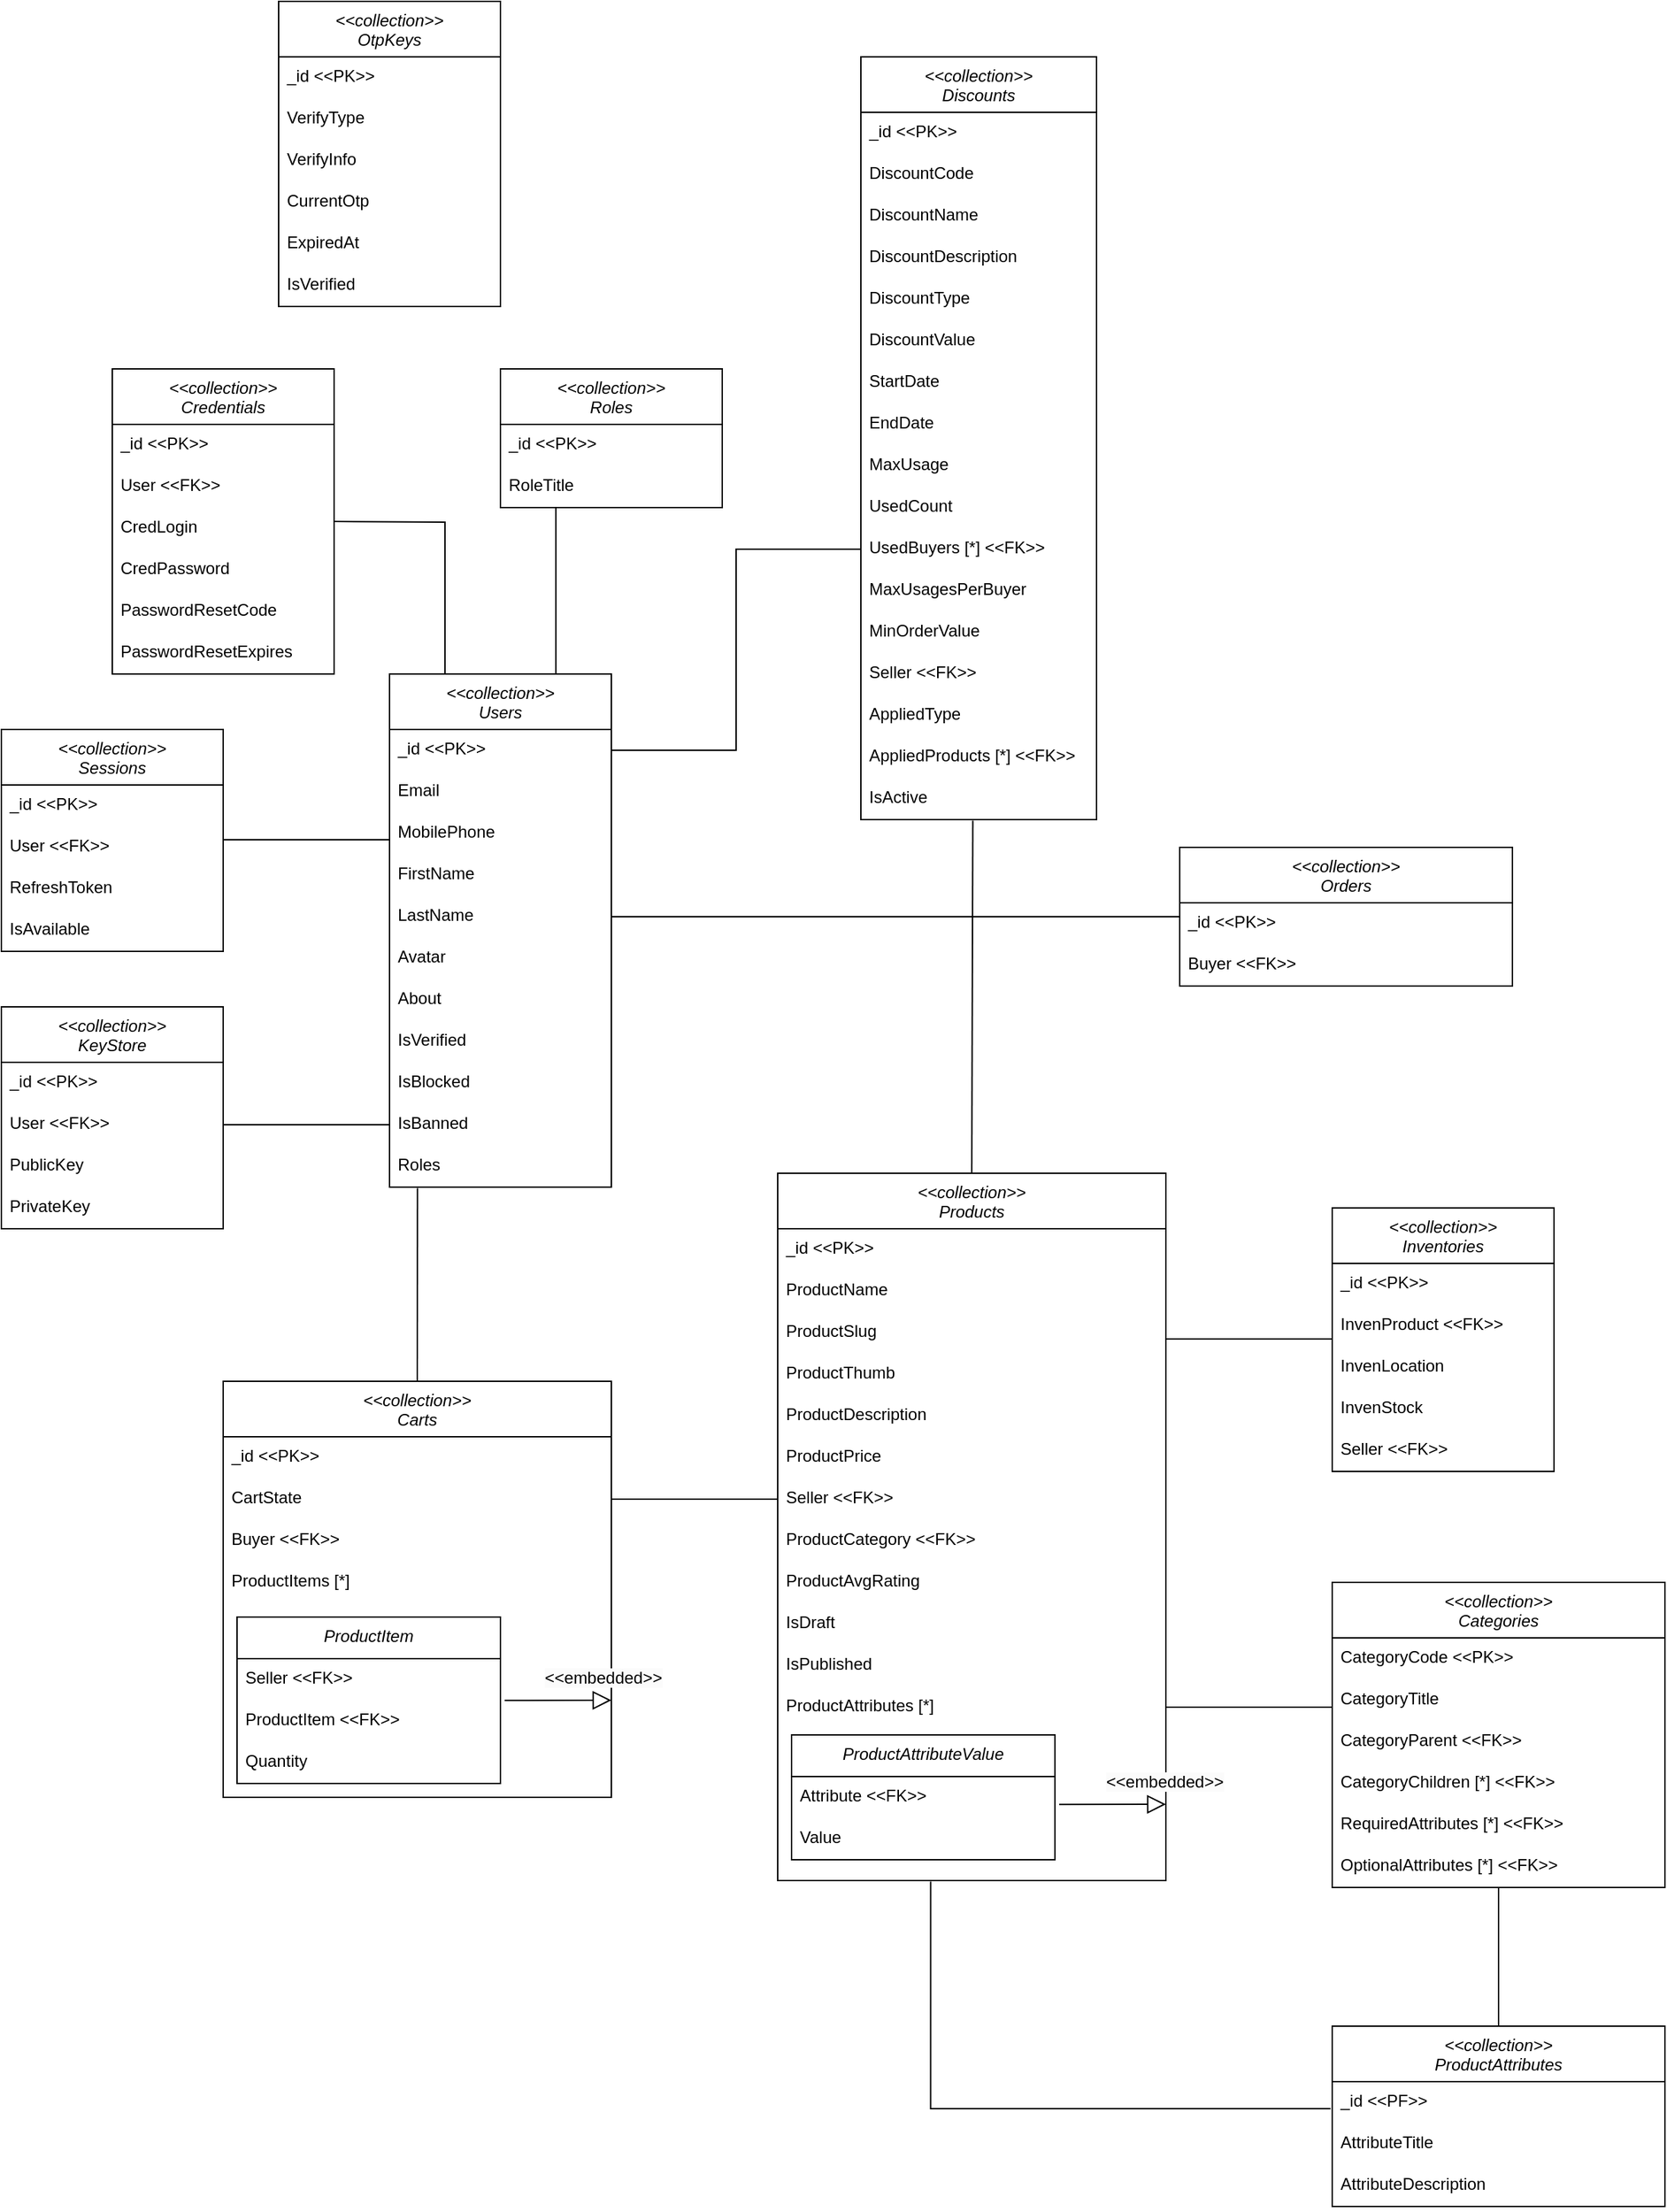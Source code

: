 <mxfile version="24.1.0" type="device">
  <diagram id="C5RBs43oDa-KdzZeNtuy" name="Page-1">
    <mxGraphModel dx="2567" dy="547" grid="1" gridSize="10" guides="1" tooltips="1" connect="1" arrows="1" fold="1" page="1" pageScale="1" pageWidth="827" pageHeight="1169" math="0" shadow="0">
      <root>
        <mxCell id="WIyWlLk6GJQsqaUBKTNV-0" />
        <mxCell id="WIyWlLk6GJQsqaUBKTNV-1" parent="WIyWlLk6GJQsqaUBKTNV-0" />
        <mxCell id="zkfFHV4jXpPFQw0GAbJ--0" value="&lt;&lt;collection&gt;&gt;&#xa;Users" style="swimlane;fontStyle=2;align=center;verticalAlign=top;childLayout=stackLayout;horizontal=1;startSize=40;horizontalStack=0;resizeParent=1;resizeLast=0;collapsible=1;marginBottom=0;rounded=0;shadow=0;strokeWidth=1;" parent="WIyWlLk6GJQsqaUBKTNV-1" vertex="1">
          <mxGeometry x="-960" y="485" width="160" height="370" as="geometry">
            <mxRectangle x="160" y="80" width="160" height="40" as="alternateBounds" />
          </mxGeometry>
        </mxCell>
        <mxCell id="BMpiNezJThqF7unWmKYK-3" value="_id &lt;&lt;PK&gt;&gt;" style="text;align=left;verticalAlign=top;spacingLeft=4;spacingRight=4;overflow=hidden;rotatable=0;points=[[0,0.5],[1,0.5]];portConstraint=eastwest;" parent="zkfFHV4jXpPFQw0GAbJ--0" vertex="1">
          <mxGeometry y="40" width="160" height="30" as="geometry" />
        </mxCell>
        <mxCell id="BMpiNezJThqF7unWmKYK-8" value="Email" style="text;align=left;verticalAlign=top;spacingLeft=4;spacingRight=4;overflow=hidden;rotatable=0;points=[[0,0.5],[1,0.5]];portConstraint=eastwest;" parent="zkfFHV4jXpPFQw0GAbJ--0" vertex="1">
          <mxGeometry y="70" width="160" height="30" as="geometry" />
        </mxCell>
        <mxCell id="BMpiNezJThqF7unWmKYK-13" value="MobilePhone" style="text;align=left;verticalAlign=top;spacingLeft=4;spacingRight=4;overflow=hidden;rotatable=0;points=[[0,0.5],[1,0.5]];portConstraint=eastwest;" parent="zkfFHV4jXpPFQw0GAbJ--0" vertex="1">
          <mxGeometry y="100" width="160" height="30" as="geometry" />
        </mxCell>
        <mxCell id="BMpiNezJThqF7unWmKYK-4" value="FirstName" style="text;align=left;verticalAlign=top;spacingLeft=4;spacingRight=4;overflow=hidden;rotatable=0;points=[[0,0.5],[1,0.5]];portConstraint=eastwest;" parent="zkfFHV4jXpPFQw0GAbJ--0" vertex="1">
          <mxGeometry y="130" width="160" height="30" as="geometry" />
        </mxCell>
        <mxCell id="BMpiNezJThqF7unWmKYK-5" value="LastName" style="text;align=left;verticalAlign=top;spacingLeft=4;spacingRight=4;overflow=hidden;rotatable=0;points=[[0,0.5],[1,0.5]];portConstraint=eastwest;" parent="zkfFHV4jXpPFQw0GAbJ--0" vertex="1">
          <mxGeometry y="160" width="160" height="30" as="geometry" />
        </mxCell>
        <mxCell id="BMpiNezJThqF7unWmKYK-6" value="Avatar" style="text;align=left;verticalAlign=top;spacingLeft=4;spacingRight=4;overflow=hidden;rotatable=0;points=[[0,0.5],[1,0.5]];portConstraint=eastwest;" parent="zkfFHV4jXpPFQw0GAbJ--0" vertex="1">
          <mxGeometry y="190" width="160" height="30" as="geometry" />
        </mxCell>
        <mxCell id="BMpiNezJThqF7unWmKYK-7" value="About" style="text;align=left;verticalAlign=top;spacingLeft=4;spacingRight=4;overflow=hidden;rotatable=0;points=[[0,0.5],[1,0.5]];portConstraint=eastwest;" parent="zkfFHV4jXpPFQw0GAbJ--0" vertex="1">
          <mxGeometry y="220" width="160" height="30" as="geometry" />
        </mxCell>
        <mxCell id="BMpiNezJThqF7unWmKYK-9" value="IsVerified" style="text;align=left;verticalAlign=top;spacingLeft=4;spacingRight=4;overflow=hidden;rotatable=0;points=[[0,0.5],[1,0.5]];portConstraint=eastwest;" parent="zkfFHV4jXpPFQw0GAbJ--0" vertex="1">
          <mxGeometry y="250" width="160" height="30" as="geometry" />
        </mxCell>
        <mxCell id="BMpiNezJThqF7unWmKYK-12" value="IsBlocked" style="text;align=left;verticalAlign=top;spacingLeft=4;spacingRight=4;overflow=hidden;rotatable=0;points=[[0,0.5],[1,0.5]];portConstraint=eastwest;" parent="zkfFHV4jXpPFQw0GAbJ--0" vertex="1">
          <mxGeometry y="280" width="160" height="30" as="geometry" />
        </mxCell>
        <mxCell id="BMpiNezJThqF7unWmKYK-11" value="IsBanned" style="text;align=left;verticalAlign=top;spacingLeft=4;spacingRight=4;overflow=hidden;rotatable=0;points=[[0,0.5],[1,0.5]];portConstraint=eastwest;" parent="zkfFHV4jXpPFQw0GAbJ--0" vertex="1">
          <mxGeometry y="310" width="160" height="30" as="geometry" />
        </mxCell>
        <mxCell id="BMpiNezJThqF7unWmKYK-10" value="Roles" style="text;align=left;verticalAlign=top;spacingLeft=4;spacingRight=4;overflow=hidden;rotatable=0;points=[[0,0.5],[1,0.5]];portConstraint=eastwest;" parent="zkfFHV4jXpPFQw0GAbJ--0" vertex="1">
          <mxGeometry y="340" width="160" height="30" as="geometry" />
        </mxCell>
        <mxCell id="lzlX85QgxQaSngOFVRIw-0" value="&lt;&lt;collection&gt;&gt;&#xa;Roles" style="swimlane;fontStyle=2;align=center;verticalAlign=top;childLayout=stackLayout;horizontal=1;startSize=40;horizontalStack=0;resizeParent=1;resizeLast=0;collapsible=1;marginBottom=0;rounded=0;shadow=0;strokeWidth=1;" parent="WIyWlLk6GJQsqaUBKTNV-1" vertex="1">
          <mxGeometry x="-880" y="265" width="160" height="100" as="geometry">
            <mxRectangle x="360" y="80" width="160" height="40" as="alternateBounds" />
          </mxGeometry>
        </mxCell>
        <mxCell id="lzlX85QgxQaSngOFVRIw-1" value="_id &lt;&lt;PK&gt;&gt;" style="text;align=left;verticalAlign=top;spacingLeft=4;spacingRight=4;overflow=hidden;rotatable=0;points=[[0,0.5],[1,0.5]];portConstraint=eastwest;" parent="lzlX85QgxQaSngOFVRIw-0" vertex="1">
          <mxGeometry y="40" width="160" height="30" as="geometry" />
        </mxCell>
        <mxCell id="lzlX85QgxQaSngOFVRIw-2" value="RoleTitle" style="text;align=left;verticalAlign=top;spacingLeft=4;spacingRight=4;overflow=hidden;rotatable=0;points=[[0,0.5],[1,0.5]];portConstraint=eastwest;" parent="lzlX85QgxQaSngOFVRIw-0" vertex="1">
          <mxGeometry y="70" width="160" height="30" as="geometry" />
        </mxCell>
        <mxCell id="1vI2yEP9vVO588PLouON-0" value="&lt;&lt;collection&gt;&gt;&#xa;KeyStore" style="swimlane;fontStyle=2;align=center;verticalAlign=top;childLayout=stackLayout;horizontal=1;startSize=40;horizontalStack=0;resizeParent=1;resizeLast=0;collapsible=1;marginBottom=0;rounded=0;shadow=0;strokeWidth=1;" parent="WIyWlLk6GJQsqaUBKTNV-1" vertex="1">
          <mxGeometry x="-1240" y="725" width="160" height="160" as="geometry">
            <mxRectangle x="360" y="160" width="160" height="40" as="alternateBounds" />
          </mxGeometry>
        </mxCell>
        <mxCell id="1vI2yEP9vVO588PLouON-1" value="_id &lt;&lt;PK&gt;&gt;" style="text;align=left;verticalAlign=top;spacingLeft=4;spacingRight=4;overflow=hidden;rotatable=0;points=[[0,0.5],[1,0.5]];portConstraint=eastwest;" parent="1vI2yEP9vVO588PLouON-0" vertex="1">
          <mxGeometry y="40" width="160" height="30" as="geometry" />
        </mxCell>
        <mxCell id="1vI2yEP9vVO588PLouON-2" value="User &lt;&lt;FK&gt;&gt;" style="text;align=left;verticalAlign=top;spacingLeft=4;spacingRight=4;overflow=hidden;rotatable=0;points=[[0,0.5],[1,0.5]];portConstraint=eastwest;" parent="1vI2yEP9vVO588PLouON-0" vertex="1">
          <mxGeometry y="70" width="160" height="30" as="geometry" />
        </mxCell>
        <mxCell id="1vI2yEP9vVO588PLouON-8" value="PublicKey" style="text;align=left;verticalAlign=top;spacingLeft=4;spacingRight=4;overflow=hidden;rotatable=0;points=[[0,0.5],[1,0.5]];portConstraint=eastwest;" parent="1vI2yEP9vVO588PLouON-0" vertex="1">
          <mxGeometry y="100" width="160" height="30" as="geometry" />
        </mxCell>
        <mxCell id="1vI2yEP9vVO588PLouON-9" value="PrivateKey" style="text;align=left;verticalAlign=top;spacingLeft=4;spacingRight=4;overflow=hidden;rotatable=0;points=[[0,0.5],[1,0.5]];portConstraint=eastwest;" parent="1vI2yEP9vVO588PLouON-0" vertex="1">
          <mxGeometry y="130" width="160" height="30" as="geometry" />
        </mxCell>
        <mxCell id="1vI2yEP9vVO588PLouON-3" value="&lt;&lt;collection&gt;&gt;&#xa;Sessions" style="swimlane;fontStyle=2;align=center;verticalAlign=top;childLayout=stackLayout;horizontal=1;startSize=40;horizontalStack=0;resizeParent=1;resizeLast=0;collapsible=1;marginBottom=0;rounded=0;shadow=0;strokeWidth=1;" parent="WIyWlLk6GJQsqaUBKTNV-1" vertex="1">
          <mxGeometry x="-1240" y="525" width="160" height="160" as="geometry">
            <mxRectangle x="360" y="160" width="160" height="40" as="alternateBounds" />
          </mxGeometry>
        </mxCell>
        <mxCell id="1vI2yEP9vVO588PLouON-4" value="_id &lt;&lt;PK&gt;&gt;" style="text;align=left;verticalAlign=top;spacingLeft=4;spacingRight=4;overflow=hidden;rotatable=0;points=[[0,0.5],[1,0.5]];portConstraint=eastwest;" parent="1vI2yEP9vVO588PLouON-3" vertex="1">
          <mxGeometry y="40" width="160" height="30" as="geometry" />
        </mxCell>
        <mxCell id="1vI2yEP9vVO588PLouON-5" value="User &lt;&lt;FK&gt;&gt;" style="text;align=left;verticalAlign=top;spacingLeft=4;spacingRight=4;overflow=hidden;rotatable=0;points=[[0,0.5],[1,0.5]];portConstraint=eastwest;" parent="1vI2yEP9vVO588PLouON-3" vertex="1">
          <mxGeometry y="70" width="160" height="30" as="geometry" />
        </mxCell>
        <mxCell id="1vI2yEP9vVO588PLouON-6" value="RefreshToken" style="text;align=left;verticalAlign=top;spacingLeft=4;spacingRight=4;overflow=hidden;rotatable=0;points=[[0,0.5],[1,0.5]];portConstraint=eastwest;" parent="1vI2yEP9vVO588PLouON-3" vertex="1">
          <mxGeometry y="100" width="160" height="30" as="geometry" />
        </mxCell>
        <mxCell id="1vI2yEP9vVO588PLouON-7" value="IsAvailable" style="text;align=left;verticalAlign=top;spacingLeft=4;spacingRight=4;overflow=hidden;rotatable=0;points=[[0,0.5],[1,0.5]];portConstraint=eastwest;" parent="1vI2yEP9vVO588PLouON-3" vertex="1">
          <mxGeometry y="130" width="160" height="30" as="geometry" />
        </mxCell>
        <mxCell id="1vI2yEP9vVO588PLouON-10" value="&lt;&lt;collection&gt;&gt;&#xa;OtpKeys" style="swimlane;fontStyle=2;align=center;verticalAlign=top;childLayout=stackLayout;horizontal=1;startSize=40;horizontalStack=0;resizeParent=1;resizeLast=0;collapsible=1;marginBottom=0;rounded=0;shadow=0;strokeWidth=1;" parent="WIyWlLk6GJQsqaUBKTNV-1" vertex="1">
          <mxGeometry x="-1040" width="160" height="220" as="geometry">
            <mxRectangle x="560" y="160" width="160" height="40" as="alternateBounds" />
          </mxGeometry>
        </mxCell>
        <mxCell id="1vI2yEP9vVO588PLouON-11" value="_id &lt;&lt;PK&gt;&gt;" style="text;align=left;verticalAlign=top;spacingLeft=4;spacingRight=4;overflow=hidden;rotatable=0;points=[[0,0.5],[1,0.5]];portConstraint=eastwest;" parent="1vI2yEP9vVO588PLouON-10" vertex="1">
          <mxGeometry y="40" width="160" height="30" as="geometry" />
        </mxCell>
        <mxCell id="W__1Em8nSvosEFzqcnbd-7" value="VerifyType" style="text;align=left;verticalAlign=top;spacingLeft=4;spacingRight=4;overflow=hidden;rotatable=0;points=[[0,0.5],[1,0.5]];portConstraint=eastwest;" parent="1vI2yEP9vVO588PLouON-10" vertex="1">
          <mxGeometry y="70" width="160" height="30" as="geometry" />
        </mxCell>
        <mxCell id="W__1Em8nSvosEFzqcnbd-8" value="VerifyInfo" style="text;align=left;verticalAlign=top;spacingLeft=4;spacingRight=4;overflow=hidden;rotatable=0;points=[[0,0.5],[1,0.5]];portConstraint=eastwest;" parent="1vI2yEP9vVO588PLouON-10" vertex="1">
          <mxGeometry y="100" width="160" height="30" as="geometry" />
        </mxCell>
        <mxCell id="1vI2yEP9vVO588PLouON-13" value="CurrentOtp" style="text;align=left;verticalAlign=top;spacingLeft=4;spacingRight=4;overflow=hidden;rotatable=0;points=[[0,0.5],[1,0.5]];portConstraint=eastwest;" parent="1vI2yEP9vVO588PLouON-10" vertex="1">
          <mxGeometry y="130" width="160" height="30" as="geometry" />
        </mxCell>
        <mxCell id="1vI2yEP9vVO588PLouON-14" value="ExpiredAt" style="text;align=left;verticalAlign=top;spacingLeft=4;spacingRight=4;overflow=hidden;rotatable=0;points=[[0,0.5],[1,0.5]];portConstraint=eastwest;" parent="1vI2yEP9vVO588PLouON-10" vertex="1">
          <mxGeometry y="160" width="160" height="30" as="geometry" />
        </mxCell>
        <mxCell id="1vI2yEP9vVO588PLouON-15" value="IsVerified" style="text;align=left;verticalAlign=top;spacingLeft=4;spacingRight=4;overflow=hidden;rotatable=0;points=[[0,0.5],[1,0.5]];portConstraint=eastwest;" parent="1vI2yEP9vVO588PLouON-10" vertex="1">
          <mxGeometry y="190" width="160" height="30" as="geometry" />
        </mxCell>
        <mxCell id="1vI2yEP9vVO588PLouON-34" value="&lt;&lt;collection&gt;&gt;&#xa;Categories" style="swimlane;fontStyle=2;align=center;verticalAlign=top;childLayout=stackLayout;horizontal=1;startSize=40;horizontalStack=0;resizeParent=1;resizeLast=0;collapsible=1;marginBottom=0;rounded=0;shadow=0;strokeWidth=1;" parent="WIyWlLk6GJQsqaUBKTNV-1" vertex="1">
          <mxGeometry x="-280" y="1140" width="240" height="220" as="geometry">
            <mxRectangle x="360" y="80" width="160" height="40" as="alternateBounds" />
          </mxGeometry>
        </mxCell>
        <mxCell id="W__1Em8nSvosEFzqcnbd-9" value="CategoryCode &lt;&lt;PK&gt;&gt;" style="text;align=left;verticalAlign=top;spacingLeft=4;spacingRight=4;overflow=hidden;rotatable=0;points=[[0,0.5],[1,0.5]];portConstraint=eastwest;" parent="1vI2yEP9vVO588PLouON-34" vertex="1">
          <mxGeometry y="40" width="240" height="30" as="geometry" />
        </mxCell>
        <mxCell id="1vI2yEP9vVO588PLouON-36" value="CategoryTitle" style="text;align=left;verticalAlign=top;spacingLeft=4;spacingRight=4;overflow=hidden;rotatable=0;points=[[0,0.5],[1,0.5]];portConstraint=eastwest;" parent="1vI2yEP9vVO588PLouON-34" vertex="1">
          <mxGeometry y="70" width="240" height="30" as="geometry" />
        </mxCell>
        <mxCell id="1vI2yEP9vVO588PLouON-37" value="CategoryParent &lt;&lt;FK&gt;&gt;" style="text;align=left;verticalAlign=top;spacingLeft=4;spacingRight=4;overflow=hidden;rotatable=0;points=[[0,0.5],[1,0.5]];portConstraint=eastwest;" parent="1vI2yEP9vVO588PLouON-34" vertex="1">
          <mxGeometry y="100" width="240" height="30" as="geometry" />
        </mxCell>
        <mxCell id="1vI2yEP9vVO588PLouON-38" value="CategoryChildren [*] &lt;&lt;FK&gt;&gt;" style="text;align=left;verticalAlign=top;spacingLeft=4;spacingRight=4;overflow=hidden;rotatable=0;points=[[0,0.5],[1,0.5]];portConstraint=eastwest;" parent="1vI2yEP9vVO588PLouON-34" vertex="1">
          <mxGeometry y="130" width="240" height="30" as="geometry" />
        </mxCell>
        <mxCell id="fVxHkvEn31yYPeziC3Np-4" value="RequiredAttributes [*] &lt;&lt;FK&gt;&gt;" style="text;align=left;verticalAlign=top;spacingLeft=4;spacingRight=4;overflow=hidden;rotatable=0;points=[[0,0.5],[1,0.5]];portConstraint=eastwest;" parent="1vI2yEP9vVO588PLouON-34" vertex="1">
          <mxGeometry y="160" width="240" height="30" as="geometry" />
        </mxCell>
        <mxCell id="ua9E77GX3_beYvCG3vuh-0" value="OptionalAttributes [*] &lt;&lt;FK&gt;&gt;" style="text;align=left;verticalAlign=top;spacingLeft=4;spacingRight=4;overflow=hidden;rotatable=0;points=[[0,0.5],[1,0.5]];portConstraint=eastwest;" vertex="1" parent="1vI2yEP9vVO588PLouON-34">
          <mxGeometry y="190" width="240" height="30" as="geometry" />
        </mxCell>
        <mxCell id="1vI2yEP9vVO588PLouON-47" value="&lt;&lt;collection&gt;&gt;&#xa;Credentials" style="swimlane;fontStyle=2;align=center;verticalAlign=top;childLayout=stackLayout;horizontal=1;startSize=40;horizontalStack=0;resizeParent=1;resizeLast=0;collapsible=1;marginBottom=0;rounded=0;shadow=0;strokeWidth=1;" parent="WIyWlLk6GJQsqaUBKTNV-1" vertex="1">
          <mxGeometry x="-1160" y="265" width="160" height="220" as="geometry">
            <mxRectangle x="360" y="160" width="160" height="40" as="alternateBounds" />
          </mxGeometry>
        </mxCell>
        <mxCell id="1vI2yEP9vVO588PLouON-48" value="_id &lt;&lt;PK&gt;&gt;" style="text;align=left;verticalAlign=top;spacingLeft=4;spacingRight=4;overflow=hidden;rotatable=0;points=[[0,0.5],[1,0.5]];portConstraint=eastwest;" parent="1vI2yEP9vVO588PLouON-47" vertex="1">
          <mxGeometry y="40" width="160" height="30" as="geometry" />
        </mxCell>
        <mxCell id="1vI2yEP9vVO588PLouON-49" value="User &lt;&lt;FK&gt;&gt;" style="text;align=left;verticalAlign=top;spacingLeft=4;spacingRight=4;overflow=hidden;rotatable=0;points=[[0,0.5],[1,0.5]];portConstraint=eastwest;" parent="1vI2yEP9vVO588PLouON-47" vertex="1">
          <mxGeometry y="70" width="160" height="30" as="geometry" />
        </mxCell>
        <mxCell id="1vI2yEP9vVO588PLouON-50" value="CredLogin" style="text;align=left;verticalAlign=top;spacingLeft=4;spacingRight=4;overflow=hidden;rotatable=0;points=[[0,0.5],[1,0.5]];portConstraint=eastwest;" parent="1vI2yEP9vVO588PLouON-47" vertex="1">
          <mxGeometry y="100" width="160" height="30" as="geometry" />
        </mxCell>
        <mxCell id="1vI2yEP9vVO588PLouON-52" value="CredPassword" style="text;align=left;verticalAlign=top;spacingLeft=4;spacingRight=4;overflow=hidden;rotatable=0;points=[[0,0.5],[1,0.5]];portConstraint=eastwest;" parent="1vI2yEP9vVO588PLouON-47" vertex="1">
          <mxGeometry y="130" width="160" height="30" as="geometry" />
        </mxCell>
        <mxCell id="1vI2yEP9vVO588PLouON-53" value="PasswordResetCode" style="text;align=left;verticalAlign=top;spacingLeft=4;spacingRight=4;overflow=hidden;rotatable=0;points=[[0,0.5],[1,0.5]];portConstraint=eastwest;" parent="1vI2yEP9vVO588PLouON-47" vertex="1">
          <mxGeometry y="160" width="160" height="30" as="geometry" />
        </mxCell>
        <mxCell id="1vI2yEP9vVO588PLouON-51" value="PasswordResetExpires" style="text;align=left;verticalAlign=top;spacingLeft=4;spacingRight=4;overflow=hidden;rotatable=0;points=[[0,0.5],[1,0.5]];portConstraint=eastwest;" parent="1vI2yEP9vVO588PLouON-47" vertex="1">
          <mxGeometry y="190" width="160" height="30" as="geometry" />
        </mxCell>
        <mxCell id="1vI2yEP9vVO588PLouON-94" value="&lt;&lt;collection&gt;&gt;&#xa;Discounts" style="swimlane;fontStyle=2;align=center;verticalAlign=top;childLayout=stackLayout;horizontal=1;startSize=40;horizontalStack=0;resizeParent=1;resizeLast=0;collapsible=1;marginBottom=0;rounded=0;shadow=0;strokeWidth=1;" parent="WIyWlLk6GJQsqaUBKTNV-1" vertex="1">
          <mxGeometry x="-620" y="40" width="170" height="550" as="geometry">
            <mxRectangle x="160" y="80" width="160" height="40" as="alternateBounds" />
          </mxGeometry>
        </mxCell>
        <mxCell id="1vI2yEP9vVO588PLouON-95" value="_id &lt;&lt;PK&gt;&gt;" style="text;align=left;verticalAlign=top;spacingLeft=4;spacingRight=4;overflow=hidden;rotatable=0;points=[[0,0.5],[1,0.5]];portConstraint=eastwest;" parent="1vI2yEP9vVO588PLouON-94" vertex="1">
          <mxGeometry y="40" width="170" height="30" as="geometry" />
        </mxCell>
        <mxCell id="1vI2yEP9vVO588PLouON-96" value="DiscountCode" style="text;align=left;verticalAlign=top;spacingLeft=4;spacingRight=4;overflow=hidden;rotatable=0;points=[[0,0.5],[1,0.5]];portConstraint=eastwest;" parent="1vI2yEP9vVO588PLouON-94" vertex="1">
          <mxGeometry y="70" width="170" height="30" as="geometry" />
        </mxCell>
        <mxCell id="1vI2yEP9vVO588PLouON-97" value="DiscountName" style="text;align=left;verticalAlign=top;spacingLeft=4;spacingRight=4;overflow=hidden;rotatable=0;points=[[0,0.5],[1,0.5]];portConstraint=eastwest;" parent="1vI2yEP9vVO588PLouON-94" vertex="1">
          <mxGeometry y="100" width="170" height="30" as="geometry" />
        </mxCell>
        <mxCell id="1vI2yEP9vVO588PLouON-98" value="DiscountDescription" style="text;align=left;verticalAlign=top;spacingLeft=4;spacingRight=4;overflow=hidden;rotatable=0;points=[[0,0.5],[1,0.5]];portConstraint=eastwest;" parent="1vI2yEP9vVO588PLouON-94" vertex="1">
          <mxGeometry y="130" width="170" height="30" as="geometry" />
        </mxCell>
        <mxCell id="1vI2yEP9vVO588PLouON-99" value="DiscountType" style="text;align=left;verticalAlign=top;spacingLeft=4;spacingRight=4;overflow=hidden;rotatable=0;points=[[0,0.5],[1,0.5]];portConstraint=eastwest;" parent="1vI2yEP9vVO588PLouON-94" vertex="1">
          <mxGeometry y="160" width="170" height="30" as="geometry" />
        </mxCell>
        <mxCell id="1vI2yEP9vVO588PLouON-100" value="DiscountValue" style="text;align=left;verticalAlign=top;spacingLeft=4;spacingRight=4;overflow=hidden;rotatable=0;points=[[0,0.5],[1,0.5]];portConstraint=eastwest;" parent="1vI2yEP9vVO588PLouON-94" vertex="1">
          <mxGeometry y="190" width="170" height="30" as="geometry" />
        </mxCell>
        <mxCell id="1vI2yEP9vVO588PLouON-101" value="StartDate" style="text;align=left;verticalAlign=top;spacingLeft=4;spacingRight=4;overflow=hidden;rotatable=0;points=[[0,0.5],[1,0.5]];portConstraint=eastwest;" parent="1vI2yEP9vVO588PLouON-94" vertex="1">
          <mxGeometry y="220" width="170" height="30" as="geometry" />
        </mxCell>
        <mxCell id="1vI2yEP9vVO588PLouON-102" value="EndDate" style="text;align=left;verticalAlign=top;spacingLeft=4;spacingRight=4;overflow=hidden;rotatable=0;points=[[0,0.5],[1,0.5]];portConstraint=eastwest;" parent="1vI2yEP9vVO588PLouON-94" vertex="1">
          <mxGeometry y="250" width="170" height="30" as="geometry" />
        </mxCell>
        <mxCell id="1vI2yEP9vVO588PLouON-103" value="MaxUsage" style="text;align=left;verticalAlign=top;spacingLeft=4;spacingRight=4;overflow=hidden;rotatable=0;points=[[0,0.5],[1,0.5]];portConstraint=eastwest;" parent="1vI2yEP9vVO588PLouON-94" vertex="1">
          <mxGeometry y="280" width="170" height="30" as="geometry" />
        </mxCell>
        <mxCell id="1vI2yEP9vVO588PLouON-104" value="UsedCount" style="text;align=left;verticalAlign=top;spacingLeft=4;spacingRight=4;overflow=hidden;rotatable=0;points=[[0,0.5],[1,0.5]];portConstraint=eastwest;" parent="1vI2yEP9vVO588PLouON-94" vertex="1">
          <mxGeometry y="310" width="170" height="30" as="geometry" />
        </mxCell>
        <mxCell id="1vI2yEP9vVO588PLouON-105" value="UsedBuyers [*] &lt;&lt;FK&gt;&gt;" style="text;align=left;verticalAlign=top;spacingLeft=4;spacingRight=4;overflow=hidden;rotatable=0;points=[[0,0.5],[1,0.5]];portConstraint=eastwest;" parent="1vI2yEP9vVO588PLouON-94" vertex="1">
          <mxGeometry y="340" width="170" height="30" as="geometry" />
        </mxCell>
        <mxCell id="1vI2yEP9vVO588PLouON-119" value="MaxUsagesPerBuyer" style="text;align=left;verticalAlign=top;spacingLeft=4;spacingRight=4;overflow=hidden;rotatable=0;points=[[0,0.5],[1,0.5]];portConstraint=eastwest;" parent="1vI2yEP9vVO588PLouON-94" vertex="1">
          <mxGeometry y="370" width="170" height="30" as="geometry" />
        </mxCell>
        <mxCell id="1vI2yEP9vVO588PLouON-120" value="MinOrderValue" style="text;align=left;verticalAlign=top;spacingLeft=4;spacingRight=4;overflow=hidden;rotatable=0;points=[[0,0.5],[1,0.5]];portConstraint=eastwest;" parent="1vI2yEP9vVO588PLouON-94" vertex="1">
          <mxGeometry y="400" width="170" height="30" as="geometry" />
        </mxCell>
        <mxCell id="1vI2yEP9vVO588PLouON-121" value="Seller &lt;&lt;FK&gt;&gt;" style="text;align=left;verticalAlign=top;spacingLeft=4;spacingRight=4;overflow=hidden;rotatable=0;points=[[0,0.5],[1,0.5]];portConstraint=eastwest;" parent="1vI2yEP9vVO588PLouON-94" vertex="1">
          <mxGeometry y="430" width="170" height="30" as="geometry" />
        </mxCell>
        <mxCell id="1vI2yEP9vVO588PLouON-123" value="AppliedType" style="text;align=left;verticalAlign=top;spacingLeft=4;spacingRight=4;overflow=hidden;rotatable=0;points=[[0,0.5],[1,0.5]];portConstraint=eastwest;" parent="1vI2yEP9vVO588PLouON-94" vertex="1">
          <mxGeometry y="460" width="170" height="30" as="geometry" />
        </mxCell>
        <mxCell id="1vI2yEP9vVO588PLouON-124" value="AppliedProducts [*] &lt;&lt;FK&gt;&gt;" style="text;align=left;verticalAlign=top;spacingLeft=4;spacingRight=4;overflow=hidden;rotatable=0;points=[[0,0.5],[1,0.5]];portConstraint=eastwest;" parent="1vI2yEP9vVO588PLouON-94" vertex="1">
          <mxGeometry y="490" width="170" height="30" as="geometry" />
        </mxCell>
        <mxCell id="1vI2yEP9vVO588PLouON-122" value="IsActive" style="text;align=left;verticalAlign=top;spacingLeft=4;spacingRight=4;overflow=hidden;rotatable=0;points=[[0,0.5],[1,0.5]];portConstraint=eastwest;" parent="1vI2yEP9vVO588PLouON-94" vertex="1">
          <mxGeometry y="520" width="170" height="30" as="geometry" />
        </mxCell>
        <mxCell id="1vI2yEP9vVO588PLouON-106" value="&lt;&lt;collection&gt;&gt;&#xa;Inventories" style="swimlane;fontStyle=2;align=center;verticalAlign=top;childLayout=stackLayout;horizontal=1;startSize=40;horizontalStack=0;resizeParent=1;resizeLast=0;collapsible=1;marginBottom=0;rounded=0;shadow=0;strokeWidth=1;" parent="WIyWlLk6GJQsqaUBKTNV-1" vertex="1">
          <mxGeometry x="-280" y="870" width="160" height="190" as="geometry">
            <mxRectangle x="160" y="80" width="160" height="40" as="alternateBounds" />
          </mxGeometry>
        </mxCell>
        <mxCell id="1vI2yEP9vVO588PLouON-107" value="_id &lt;&lt;PK&gt;&gt;" style="text;align=left;verticalAlign=top;spacingLeft=4;spacingRight=4;overflow=hidden;rotatable=0;points=[[0,0.5],[1,0.5]];portConstraint=eastwest;" parent="1vI2yEP9vVO588PLouON-106" vertex="1">
          <mxGeometry y="40" width="160" height="30" as="geometry" />
        </mxCell>
        <mxCell id="1vI2yEP9vVO588PLouON-108" value="InvenProduct &lt;&lt;FK&gt;&gt;" style="text;align=left;verticalAlign=top;spacingLeft=4;spacingRight=4;overflow=hidden;rotatable=0;points=[[0,0.5],[1,0.5]];portConstraint=eastwest;" parent="1vI2yEP9vVO588PLouON-106" vertex="1">
          <mxGeometry y="70" width="160" height="30" as="geometry" />
        </mxCell>
        <mxCell id="1vI2yEP9vVO588PLouON-109" value="InvenLocation" style="text;align=left;verticalAlign=top;spacingLeft=4;spacingRight=4;overflow=hidden;rotatable=0;points=[[0,0.5],[1,0.5]];portConstraint=eastwest;" parent="1vI2yEP9vVO588PLouON-106" vertex="1">
          <mxGeometry y="100" width="160" height="30" as="geometry" />
        </mxCell>
        <mxCell id="1vI2yEP9vVO588PLouON-125" value="InvenStock" style="text;align=left;verticalAlign=top;spacingLeft=4;spacingRight=4;overflow=hidden;rotatable=0;points=[[0,0.5],[1,0.5]];portConstraint=eastwest;" parent="1vI2yEP9vVO588PLouON-106" vertex="1">
          <mxGeometry y="130" width="160" height="30" as="geometry" />
        </mxCell>
        <mxCell id="1vI2yEP9vVO588PLouON-110" value="Seller &lt;&lt;FK&gt;&gt;" style="text;align=left;verticalAlign=top;spacingLeft=4;spacingRight=4;overflow=hidden;rotatable=0;points=[[0,0.5],[1,0.5]];portConstraint=eastwest;" parent="1vI2yEP9vVO588PLouON-106" vertex="1">
          <mxGeometry y="160" width="160" height="30" as="geometry" />
        </mxCell>
        <mxCell id="OR8fF7zQfjaZc29l3bXn-7" value="" style="endArrow=none;html=1;rounded=0;exitX=1;exitY=0.5;exitDx=0;exitDy=0;entryX=0;entryY=0.5;entryDx=0;entryDy=0;" parent="WIyWlLk6GJQsqaUBKTNV-1" source="1vI2yEP9vVO588PLouON-2" target="BMpiNezJThqF7unWmKYK-11" edge="1">
          <mxGeometry width="50" height="50" relative="1" as="geometry">
            <mxPoint x="-970" y="725" as="sourcePoint" />
            <mxPoint x="-920" y="675" as="targetPoint" />
          </mxGeometry>
        </mxCell>
        <mxCell id="OR8fF7zQfjaZc29l3bXn-8" value="" style="endArrow=none;html=1;rounded=0;exitX=1;exitY=0.5;exitDx=0;exitDy=0;entryX=0;entryY=0.5;entryDx=0;entryDy=0;" parent="WIyWlLk6GJQsqaUBKTNV-1" edge="1">
          <mxGeometry width="50" height="50" relative="1" as="geometry">
            <mxPoint x="-1080" y="604.5" as="sourcePoint" />
            <mxPoint x="-960" y="604.5" as="targetPoint" />
          </mxGeometry>
        </mxCell>
        <mxCell id="OR8fF7zQfjaZc29l3bXn-9" value="" style="endArrow=none;html=1;rounded=0;entryX=0.25;entryY=0;entryDx=0;entryDy=0;edgeStyle=orthogonalEdgeStyle;" parent="WIyWlLk6GJQsqaUBKTNV-1" target="zkfFHV4jXpPFQw0GAbJ--0" edge="1">
          <mxGeometry width="50" height="50" relative="1" as="geometry">
            <mxPoint x="-1000" y="375" as="sourcePoint" />
            <mxPoint x="-960" y="374.5" as="targetPoint" />
          </mxGeometry>
        </mxCell>
        <mxCell id="OR8fF7zQfjaZc29l3bXn-10" value="" style="endArrow=none;html=1;rounded=0;exitX=0.75;exitY=0;exitDx=0;exitDy=0;" parent="WIyWlLk6GJQsqaUBKTNV-1" source="zkfFHV4jXpPFQw0GAbJ--0" edge="1">
          <mxGeometry width="50" height="50" relative="1" as="geometry">
            <mxPoint x="-840" y="445" as="sourcePoint" />
            <mxPoint x="-840" y="365" as="targetPoint" />
          </mxGeometry>
        </mxCell>
        <mxCell id="OR8fF7zQfjaZc29l3bXn-11" value="" style="group" parent="WIyWlLk6GJQsqaUBKTNV-1" vertex="1" connectable="0">
          <mxGeometry x="-680" y="845" width="370" height="580" as="geometry" />
        </mxCell>
        <mxCell id="1vI2yEP9vVO588PLouON-16" value="&lt;&lt;collection&gt;&gt;&#xa;Products" style="swimlane;fontStyle=2;align=center;verticalAlign=top;childLayout=stackLayout;horizontal=1;startSize=40;horizontalStack=0;resizeParent=1;resizeLast=0;collapsible=1;marginBottom=0;rounded=0;shadow=0;strokeWidth=1;" parent="OR8fF7zQfjaZc29l3bXn-11" vertex="1">
          <mxGeometry width="280" height="510" as="geometry">
            <mxRectangle x="360" y="80" width="160" height="40" as="alternateBounds" />
          </mxGeometry>
        </mxCell>
        <mxCell id="1vI2yEP9vVO588PLouON-17" value="_id &lt;&lt;PK&gt;&gt;" style="text;align=left;verticalAlign=top;spacingLeft=4;spacingRight=4;overflow=hidden;rotatable=0;points=[[0,0.5],[1,0.5]];portConstraint=eastwest;" parent="1vI2yEP9vVO588PLouON-16" vertex="1">
          <mxGeometry y="40" width="280" height="30" as="geometry" />
        </mxCell>
        <mxCell id="1vI2yEP9vVO588PLouON-18" value="ProductName" style="text;align=left;verticalAlign=top;spacingLeft=4;spacingRight=4;overflow=hidden;rotatable=0;points=[[0,0.5],[1,0.5]];portConstraint=eastwest;" parent="1vI2yEP9vVO588PLouON-16" vertex="1">
          <mxGeometry y="70" width="280" height="30" as="geometry" />
        </mxCell>
        <mxCell id="1vI2yEP9vVO588PLouON-19" value="ProductSlug" style="text;align=left;verticalAlign=top;spacingLeft=4;spacingRight=4;overflow=hidden;rotatable=0;points=[[0,0.5],[1,0.5]];portConstraint=eastwest;" parent="1vI2yEP9vVO588PLouON-16" vertex="1">
          <mxGeometry y="100" width="280" height="30" as="geometry" />
        </mxCell>
        <mxCell id="1vI2yEP9vVO588PLouON-20" value="ProductThumb" style="text;align=left;verticalAlign=top;spacingLeft=4;spacingRight=4;overflow=hidden;rotatable=0;points=[[0,0.5],[1,0.5]];portConstraint=eastwest;" parent="1vI2yEP9vVO588PLouON-16" vertex="1">
          <mxGeometry y="130" width="280" height="30" as="geometry" />
        </mxCell>
        <mxCell id="1vI2yEP9vVO588PLouON-21" value="ProductDescription" style="text;align=left;verticalAlign=top;spacingLeft=4;spacingRight=4;overflow=hidden;rotatable=0;points=[[0,0.5],[1,0.5]];portConstraint=eastwest;" parent="1vI2yEP9vVO588PLouON-16" vertex="1">
          <mxGeometry y="160" width="280" height="30" as="geometry" />
        </mxCell>
        <mxCell id="1vI2yEP9vVO588PLouON-22" value="ProductPrice" style="text;align=left;verticalAlign=top;spacingLeft=4;spacingRight=4;overflow=hidden;rotatable=0;points=[[0,0.5],[1,0.5]];portConstraint=eastwest;" parent="1vI2yEP9vVO588PLouON-16" vertex="1">
          <mxGeometry y="190" width="280" height="30" as="geometry" />
        </mxCell>
        <mxCell id="1vI2yEP9vVO588PLouON-23" value="Seller &lt;&lt;FK&gt;&gt;" style="text;align=left;verticalAlign=top;spacingLeft=4;spacingRight=4;overflow=hidden;rotatable=0;points=[[0,0.5],[1,0.5]];portConstraint=eastwest;" parent="1vI2yEP9vVO588PLouON-16" vertex="1">
          <mxGeometry y="220" width="280" height="30" as="geometry" />
        </mxCell>
        <mxCell id="1vI2yEP9vVO588PLouON-24" value="ProductCategory &lt;&lt;FK&gt;&gt;" style="text;align=left;verticalAlign=top;spacingLeft=4;spacingRight=4;overflow=hidden;rotatable=0;points=[[0,0.5],[1,0.5]];portConstraint=eastwest;" parent="1vI2yEP9vVO588PLouON-16" vertex="1">
          <mxGeometry y="250" width="280" height="30" as="geometry" />
        </mxCell>
        <mxCell id="1vI2yEP9vVO588PLouON-25" value="ProductAvgRating" style="text;align=left;verticalAlign=top;spacingLeft=4;spacingRight=4;overflow=hidden;rotatable=0;points=[[0,0.5],[1,0.5]];portConstraint=eastwest;" parent="1vI2yEP9vVO588PLouON-16" vertex="1">
          <mxGeometry y="280" width="280" height="30" as="geometry" />
        </mxCell>
        <mxCell id="1vI2yEP9vVO588PLouON-26" value="IsDraft" style="text;align=left;verticalAlign=top;spacingLeft=4;spacingRight=4;overflow=hidden;rotatable=0;points=[[0,0.5],[1,0.5]];portConstraint=eastwest;" parent="1vI2yEP9vVO588PLouON-16" vertex="1">
          <mxGeometry y="310" width="280" height="30" as="geometry" />
        </mxCell>
        <mxCell id="1vI2yEP9vVO588PLouON-27" value="IsPublished" style="text;align=left;verticalAlign=top;spacingLeft=4;spacingRight=4;overflow=hidden;rotatable=0;points=[[0,0.5],[1,0.5]];portConstraint=eastwest;" parent="1vI2yEP9vVO588PLouON-16" vertex="1">
          <mxGeometry y="340" width="280" height="30" as="geometry" />
        </mxCell>
        <mxCell id="1vI2yEP9vVO588PLouON-29" value="ProductAttributes [*] " style="text;align=left;verticalAlign=top;spacingLeft=4;spacingRight=4;overflow=hidden;rotatable=0;points=[[0,0.5],[1,0.5]];portConstraint=eastwest;" parent="1vI2yEP9vVO588PLouON-16" vertex="1">
          <mxGeometry y="370" width="280" height="140" as="geometry" />
        </mxCell>
        <mxCell id="fVxHkvEn31yYPeziC3Np-8" value="" style="endArrow=block;endSize=11;endFill=0;html=1;rounded=0;jumpSize=4;startSize=5;exitX=1.016;exitY=0.339;exitDx=0;exitDy=0;exitPerimeter=0;" parent="1vI2yEP9vVO588PLouON-16" edge="1">
          <mxGeometry width="160" relative="1" as="geometry">
            <mxPoint x="203.04" y="455.17" as="sourcePoint" />
            <mxPoint x="280" y="455" as="targetPoint" />
          </mxGeometry>
        </mxCell>
        <mxCell id="fVxHkvEn31yYPeziC3Np-9" value="&lt;span style=&quot;color: rgb(0, 0, 0); font-family: Helvetica; font-size: 12px; font-style: normal; font-variant-ligatures: normal; font-variant-caps: normal; font-weight: 400; letter-spacing: normal; orphans: 2; text-align: left; text-indent: 0px; text-transform: none; widows: 2; word-spacing: 0px; -webkit-text-stroke-width: 0px; white-space: nowrap; background-color: rgb(251, 251, 251); text-decoration-thickness: initial; text-decoration-style: initial; text-decoration-color: initial; display: inline !important; float: none;&quot;&gt;&amp;lt;&amp;lt;embedded&amp;gt;&amp;gt;&lt;/span&gt;" style="text;whiteSpace=wrap;html=1;" parent="OR8fF7zQfjaZc29l3bXn-11" vertex="1">
          <mxGeometry x="235" y="425" width="90" height="30" as="geometry" />
        </mxCell>
        <mxCell id="1vI2yEP9vVO588PLouON-59" value="ProductAttributeValue" style="swimlane;fontStyle=2;align=center;verticalAlign=top;childLayout=stackLayout;horizontal=1;startSize=30;horizontalStack=0;resizeParent=1;resizeLast=0;collapsible=1;marginBottom=0;rounded=0;shadow=0;strokeWidth=1;direction=east;" parent="OR8fF7zQfjaZc29l3bXn-11" vertex="1">
          <mxGeometry x="10" y="405" width="190" height="90" as="geometry">
            <mxRectangle x="360" y="80" width="160" height="40" as="alternateBounds" />
          </mxGeometry>
        </mxCell>
        <mxCell id="fVxHkvEn31yYPeziC3Np-11" value="Attribute &lt;&lt;FK&gt;&gt;" style="text;align=left;verticalAlign=top;spacingLeft=4;spacingRight=4;overflow=hidden;rotatable=0;points=[[0,0.5],[1,0.5]];portConstraint=eastwest;" parent="1vI2yEP9vVO588PLouON-59" vertex="1">
          <mxGeometry y="30" width="190" height="30" as="geometry" />
        </mxCell>
        <mxCell id="1vI2yEP9vVO588PLouON-62" value="Value" style="text;align=left;verticalAlign=top;spacingLeft=4;spacingRight=4;overflow=hidden;rotatable=0;points=[[0,0.5],[1,0.5]];portConstraint=eastwest;" parent="1vI2yEP9vVO588PLouON-59" vertex="1">
          <mxGeometry y="60" width="190" height="30" as="geometry" />
        </mxCell>
        <mxCell id="OR8fF7zQfjaZc29l3bXn-12" value="" style="group" parent="WIyWlLk6GJQsqaUBKTNV-1" vertex="1" connectable="0">
          <mxGeometry x="-1080" y="995" width="320" height="300" as="geometry" />
        </mxCell>
        <mxCell id="1vI2yEP9vVO588PLouON-54" value="&lt;&lt;collection&gt;&gt;&#xa;Carts" style="swimlane;fontStyle=2;align=center;verticalAlign=top;childLayout=stackLayout;horizontal=1;startSize=40;horizontalStack=0;resizeParent=1;resizeLast=0;collapsible=1;marginBottom=0;rounded=0;shadow=0;strokeWidth=1;" parent="OR8fF7zQfjaZc29l3bXn-12" vertex="1">
          <mxGeometry width="280" height="300" as="geometry">
            <mxRectangle x="360" y="80" width="160" height="40" as="alternateBounds" />
          </mxGeometry>
        </mxCell>
        <mxCell id="1vI2yEP9vVO588PLouON-55" value="_id &lt;&lt;PK&gt;&gt;" style="text;align=left;verticalAlign=top;spacingLeft=4;spacingRight=4;overflow=hidden;rotatable=0;points=[[0,0.5],[1,0.5]];portConstraint=eastwest;" parent="1vI2yEP9vVO588PLouON-54" vertex="1">
          <mxGeometry y="40" width="280" height="30" as="geometry" />
        </mxCell>
        <mxCell id="1vI2yEP9vVO588PLouON-56" value="CartState" style="text;align=left;verticalAlign=top;spacingLeft=4;spacingRight=4;overflow=hidden;rotatable=0;points=[[0,0.5],[1,0.5]];portConstraint=eastwest;" parent="1vI2yEP9vVO588PLouON-54" vertex="1">
          <mxGeometry y="70" width="280" height="30" as="geometry" />
        </mxCell>
        <mxCell id="1vI2yEP9vVO588PLouON-57" value="Buyer &lt;&lt;FK&gt;&gt;" style="text;align=left;verticalAlign=top;spacingLeft=4;spacingRight=4;overflow=hidden;rotatable=0;points=[[0,0.5],[1,0.5]];portConstraint=eastwest;" parent="1vI2yEP9vVO588PLouON-54" vertex="1">
          <mxGeometry y="100" width="280" height="30" as="geometry" />
        </mxCell>
        <mxCell id="1vI2yEP9vVO588PLouON-58" value="ProductItems [*]" style="text;align=left;verticalAlign=top;spacingLeft=4;spacingRight=4;overflow=hidden;rotatable=0;points=[[0,0.5],[1,0.5]];portConstraint=eastwest;" parent="1vI2yEP9vVO588PLouON-54" vertex="1">
          <mxGeometry y="130" width="280" height="30" as="geometry" />
        </mxCell>
        <mxCell id="1vI2yEP9vVO588PLouON-85" value="" style="endArrow=block;endSize=11;endFill=0;html=1;rounded=0;jumpSize=4;startSize=5;exitX=1.016;exitY=0.339;exitDx=0;exitDy=0;exitPerimeter=0;" parent="1vI2yEP9vVO588PLouON-54" edge="1">
          <mxGeometry width="160" relative="1" as="geometry">
            <mxPoint x="203.04" y="230.17" as="sourcePoint" />
            <mxPoint x="280" y="230" as="targetPoint" />
          </mxGeometry>
        </mxCell>
        <mxCell id="1vI2yEP9vVO588PLouON-80" value="ProductItem" style="swimlane;fontStyle=2;align=center;verticalAlign=top;childLayout=stackLayout;horizontal=1;startSize=30;horizontalStack=0;resizeParent=1;resizeLast=0;collapsible=1;marginBottom=0;rounded=0;shadow=0;strokeWidth=1;direction=east;" parent="OR8fF7zQfjaZc29l3bXn-12" vertex="1">
          <mxGeometry x="10" y="170" width="190" height="120" as="geometry">
            <mxRectangle x="360" y="80" width="160" height="40" as="alternateBounds" />
          </mxGeometry>
        </mxCell>
        <mxCell id="1vI2yEP9vVO588PLouON-82" value="Seller &lt;&lt;FK&gt;&gt;" style="text;align=left;verticalAlign=top;spacingLeft=4;spacingRight=4;overflow=hidden;rotatable=0;points=[[0,0.5],[1,0.5]];portConstraint=eastwest;" parent="1vI2yEP9vVO588PLouON-80" vertex="1">
          <mxGeometry y="30" width="190" height="30" as="geometry" />
        </mxCell>
        <mxCell id="1vI2yEP9vVO588PLouON-83" value="ProductItem &lt;&lt;FK&gt;&gt;" style="text;align=left;verticalAlign=top;spacingLeft=4;spacingRight=4;overflow=hidden;rotatable=0;points=[[0,0.5],[1,0.5]];portConstraint=eastwest;" parent="1vI2yEP9vVO588PLouON-80" vertex="1">
          <mxGeometry y="60" width="190" height="30" as="geometry" />
        </mxCell>
        <mxCell id="1vI2yEP9vVO588PLouON-84" value="Quantity" style="text;align=left;verticalAlign=top;spacingLeft=4;spacingRight=4;overflow=hidden;rotatable=0;points=[[0,0.5],[1,0.5]];portConstraint=eastwest;" parent="1vI2yEP9vVO588PLouON-80" vertex="1">
          <mxGeometry y="90" width="190" height="30" as="geometry" />
        </mxCell>
        <mxCell id="1vI2yEP9vVO588PLouON-86" value="&lt;span style=&quot;color: rgb(0, 0, 0); font-family: Helvetica; font-size: 12px; font-style: normal; font-variant-ligatures: normal; font-variant-caps: normal; font-weight: 400; letter-spacing: normal; orphans: 2; text-align: left; text-indent: 0px; text-transform: none; widows: 2; word-spacing: 0px; -webkit-text-stroke-width: 0px; white-space: nowrap; background-color: rgb(251, 251, 251); text-decoration-thickness: initial; text-decoration-style: initial; text-decoration-color: initial; display: inline !important; float: none;&quot;&gt;&amp;lt;&amp;lt;embedded&amp;gt;&amp;gt;&lt;/span&gt;" style="text;whiteSpace=wrap;html=1;" parent="OR8fF7zQfjaZc29l3bXn-12" vertex="1">
          <mxGeometry x="230" y="200" width="90" height="30" as="geometry" />
        </mxCell>
        <mxCell id="OR8fF7zQfjaZc29l3bXn-13" value="" style="endArrow=none;html=1;rounded=0;exitX=0.126;exitY=1.024;exitDx=0;exitDy=0;entryX=0.5;entryY=0;entryDx=0;entryDy=0;exitPerimeter=0;" parent="WIyWlLk6GJQsqaUBKTNV-1" source="BMpiNezJThqF7unWmKYK-10" target="1vI2yEP9vVO588PLouON-54" edge="1">
          <mxGeometry width="50" height="50" relative="1" as="geometry">
            <mxPoint x="-1060" y="935" as="sourcePoint" />
            <mxPoint x="-940" y="935" as="targetPoint" />
          </mxGeometry>
        </mxCell>
        <mxCell id="OR8fF7zQfjaZc29l3bXn-14" value="" style="endArrow=none;html=1;rounded=0;exitX=0;exitY=0.5;exitDx=0;exitDy=0;entryX=1;entryY=0.5;entryDx=0;entryDy=0;" parent="WIyWlLk6GJQsqaUBKTNV-1" source="1vI2yEP9vVO588PLouON-23" target="1vI2yEP9vVO588PLouON-56" edge="1">
          <mxGeometry width="50" height="50" relative="1" as="geometry">
            <mxPoint x="-930" y="866" as="sourcePoint" />
            <mxPoint x="-930" y="1015" as="targetPoint" />
          </mxGeometry>
        </mxCell>
        <mxCell id="OR8fF7zQfjaZc29l3bXn-15" value="" style="endArrow=none;html=1;rounded=0;exitX=0;exitY=0.5;exitDx=0;exitDy=0;entryX=1;entryY=0.5;entryDx=0;entryDy=0;" parent="WIyWlLk6GJQsqaUBKTNV-1" edge="1">
          <mxGeometry width="50" height="50" relative="1" as="geometry">
            <mxPoint x="-280" y="964.47" as="sourcePoint" />
            <mxPoint x="-400" y="964.47" as="targetPoint" />
          </mxGeometry>
        </mxCell>
        <mxCell id="OR8fF7zQfjaZc29l3bXn-16" value="" style="endArrow=none;html=1;rounded=0;" parent="WIyWlLk6GJQsqaUBKTNV-1" edge="1">
          <mxGeometry width="50" height="50" relative="1" as="geometry">
            <mxPoint x="-280" y="1230" as="sourcePoint" />
            <mxPoint x="-400" y="1230" as="targetPoint" />
          </mxGeometry>
        </mxCell>
        <mxCell id="OR8fF7zQfjaZc29l3bXn-17" value="" style="endArrow=none;html=1;rounded=0;exitX=1;exitY=0.5;exitDx=0;exitDy=0;entryX=0;entryY=0.5;entryDx=0;entryDy=0;edgeStyle=orthogonalEdgeStyle;" parent="WIyWlLk6GJQsqaUBKTNV-1" source="BMpiNezJThqF7unWmKYK-3" target="1vI2yEP9vVO588PLouON-105" edge="1">
          <mxGeometry width="50" height="50" relative="1" as="geometry">
            <mxPoint x="-830" y="495" as="sourcePoint" />
            <mxPoint x="-830" y="375" as="targetPoint" />
          </mxGeometry>
        </mxCell>
        <mxCell id="OR8fF7zQfjaZc29l3bXn-18" value="" style="endArrow=none;html=1;rounded=0;exitX=0.475;exitY=1.025;exitDx=0;exitDy=0;entryX=0.5;entryY=0;entryDx=0;entryDy=0;exitPerimeter=0;" parent="WIyWlLk6GJQsqaUBKTNV-1" source="1vI2yEP9vVO588PLouON-122" target="1vI2yEP9vVO588PLouON-16" edge="1">
          <mxGeometry width="50" height="50" relative="1" as="geometry">
            <mxPoint x="-550" y="675" as="sourcePoint" />
            <mxPoint x="-550" y="814" as="targetPoint" />
          </mxGeometry>
        </mxCell>
        <mxCell id="W__1Em8nSvosEFzqcnbd-0" value="&lt;&lt;collection&gt;&gt;&#xa;Orders" style="swimlane;fontStyle=2;align=center;verticalAlign=top;childLayout=stackLayout;horizontal=1;startSize=40;horizontalStack=0;resizeParent=1;resizeLast=0;collapsible=1;marginBottom=0;rounded=0;shadow=0;strokeWidth=1;" parent="WIyWlLk6GJQsqaUBKTNV-1" vertex="1">
          <mxGeometry x="-390" y="610" width="240" height="100" as="geometry">
            <mxRectangle x="360" y="80" width="160" height="40" as="alternateBounds" />
          </mxGeometry>
        </mxCell>
        <mxCell id="W__1Em8nSvosEFzqcnbd-1" value="_id &lt;&lt;PK&gt;&gt;" style="text;align=left;verticalAlign=top;spacingLeft=4;spacingRight=4;overflow=hidden;rotatable=0;points=[[0,0.5],[1,0.5]];portConstraint=eastwest;" parent="W__1Em8nSvosEFzqcnbd-0" vertex="1">
          <mxGeometry y="40" width="240" height="30" as="geometry" />
        </mxCell>
        <mxCell id="W__1Em8nSvosEFzqcnbd-5" value="Buyer &lt;&lt;FK&gt;&gt;" style="text;align=left;verticalAlign=top;spacingLeft=4;spacingRight=4;overflow=hidden;rotatable=0;points=[[0,0.5],[1,0.5]];portConstraint=eastwest;" parent="W__1Em8nSvosEFzqcnbd-0" vertex="1">
          <mxGeometry y="70" width="240" height="30" as="geometry" />
        </mxCell>
        <mxCell id="W__1Em8nSvosEFzqcnbd-6" value="" style="endArrow=none;html=1;rounded=0;entryX=1;entryY=0.5;entryDx=0;entryDy=0;" parent="WIyWlLk6GJQsqaUBKTNV-1" target="BMpiNezJThqF7unWmKYK-5" edge="1">
          <mxGeometry width="50" height="50" relative="1" as="geometry">
            <mxPoint x="-390" y="660" as="sourcePoint" />
            <mxPoint x="-720" y="724" as="targetPoint" />
          </mxGeometry>
        </mxCell>
        <mxCell id="fVxHkvEn31yYPeziC3Np-0" value="&lt;&lt;collection&gt;&gt;&#xa;ProductAttributes" style="swimlane;fontStyle=2;align=center;verticalAlign=top;childLayout=stackLayout;horizontal=1;startSize=40;horizontalStack=0;resizeParent=1;resizeLast=0;collapsible=1;marginBottom=0;rounded=0;shadow=0;strokeWidth=1;direction=east;" parent="WIyWlLk6GJQsqaUBKTNV-1" vertex="1">
          <mxGeometry x="-280" y="1460" width="240" height="130" as="geometry">
            <mxRectangle x="360" y="80" width="160" height="40" as="alternateBounds" />
          </mxGeometry>
        </mxCell>
        <mxCell id="fVxHkvEn31yYPeziC3Np-1" value="_id &lt;&lt;PF&gt;&gt;" style="text;align=left;verticalAlign=top;spacingLeft=4;spacingRight=4;overflow=hidden;rotatable=0;points=[[0,0.5],[1,0.5]];portConstraint=eastwest;" parent="fVxHkvEn31yYPeziC3Np-0" vertex="1">
          <mxGeometry y="40" width="240" height="30" as="geometry" />
        </mxCell>
        <mxCell id="fVxHkvEn31yYPeziC3Np-2" value="AttributeTitle" style="text;align=left;verticalAlign=top;spacingLeft=4;spacingRight=4;overflow=hidden;rotatable=0;points=[[0,0.5],[1,0.5]];portConstraint=eastwest;" parent="fVxHkvEn31yYPeziC3Np-0" vertex="1">
          <mxGeometry y="70" width="240" height="30" as="geometry" />
        </mxCell>
        <mxCell id="ua9E77GX3_beYvCG3vuh-1" value="AttributeDescription" style="text;align=left;verticalAlign=top;spacingLeft=4;spacingRight=4;overflow=hidden;rotatable=0;points=[[0,0.5],[1,0.5]];portConstraint=eastwest;" vertex="1" parent="fVxHkvEn31yYPeziC3Np-0">
          <mxGeometry y="100" width="240" height="30" as="geometry" />
        </mxCell>
        <mxCell id="fVxHkvEn31yYPeziC3Np-6" value="" style="endArrow=none;html=1;rounded=0;entryX=0.5;entryY=0;entryDx=0;entryDy=0;" parent="WIyWlLk6GJQsqaUBKTNV-1" target="fVxHkvEn31yYPeziC3Np-0" edge="1">
          <mxGeometry width="50" height="50" relative="1" as="geometry">
            <mxPoint x="-160" y="1360" as="sourcePoint" />
            <mxPoint x="-380" y="1400" as="targetPoint" />
          </mxGeometry>
        </mxCell>
        <mxCell id="fVxHkvEn31yYPeziC3Np-12" value="" style="endArrow=none;html=1;rounded=0;entryX=-0.005;entryY=0.651;entryDx=0;entryDy=0;edgeStyle=orthogonalEdgeStyle;entryPerimeter=0;exitX=0.394;exitY=1.005;exitDx=0;exitDy=0;exitPerimeter=0;" parent="WIyWlLk6GJQsqaUBKTNV-1" source="1vI2yEP9vVO588PLouON-29" target="fVxHkvEn31yYPeziC3Np-1" edge="1">
          <mxGeometry width="50" height="50" relative="1" as="geometry">
            <mxPoint x="-570" y="1370" as="sourcePoint" />
            <mxPoint x="-539.5" y="1513" as="targetPoint" />
          </mxGeometry>
        </mxCell>
      </root>
    </mxGraphModel>
  </diagram>
</mxfile>
